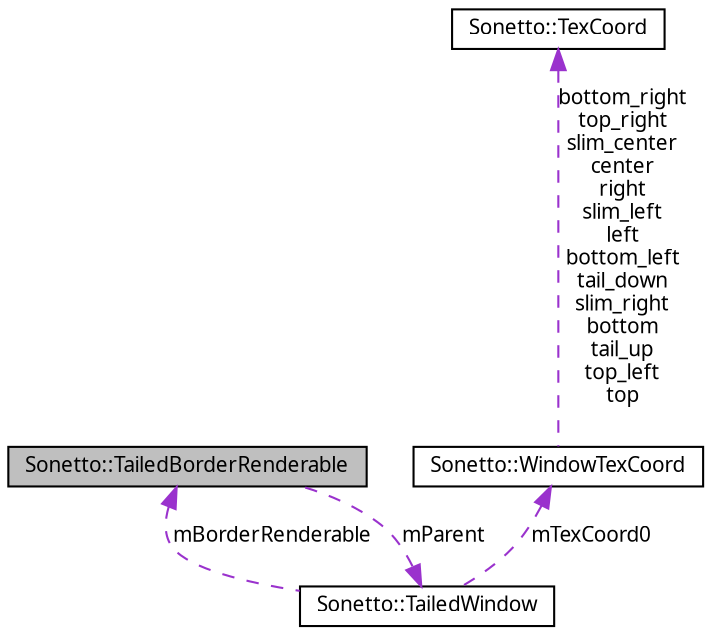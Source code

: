 digraph G
{
  bgcolor="transparent";
  edge [fontname="FreeSans.ttf",fontsize=10,labelfontname="FreeSans.ttf",labelfontsize=10];
  node [fontname="FreeSans.ttf",fontsize=10,shape=record];
  Node1 [label="Sonetto::TailedBorderRenderable",height=0.2,width=0.4,color="black", fillcolor="grey75", style="filled" fontcolor="black"];
  Node2 -> Node1 [dir=back,color="darkorchid3",fontsize=10,style="dashed",label="mParent",fontname="FreeSans.ttf"];
  Node2 [label="Sonetto::TailedWindow",height=0.2,width=0.4,color="black",URL="$class_sonetto_1_1_tailed_window.html"];
  Node3 -> Node2 [dir=back,color="darkorchid3",fontsize=10,style="dashed",label="mTexCoord0",fontname="FreeSans.ttf"];
  Node3 [label="Sonetto::WindowTexCoord",height=0.2,width=0.4,color="black",URL="$struct_sonetto_1_1_window_tex_coord.html"];
  Node4 -> Node3 [dir=back,color="darkorchid3",fontsize=10,style="dashed",label="bottom_right\ntop_right\nslim_center\ncenter\nright\nslim_left\nleft\nbottom_left\ntail_down\nslim_right\nbottom\ntail_up\ntop_left\ntop",fontname="FreeSans.ttf"];
  Node4 [label="Sonetto::TexCoord",height=0.2,width=0.4,color="black",URL="$struct_sonetto_1_1_tex_coord.html"];
  Node1 -> Node2 [dir=back,color="darkorchid3",fontsize=10,style="dashed",label="mBorderRenderable",fontname="FreeSans.ttf"];
}
